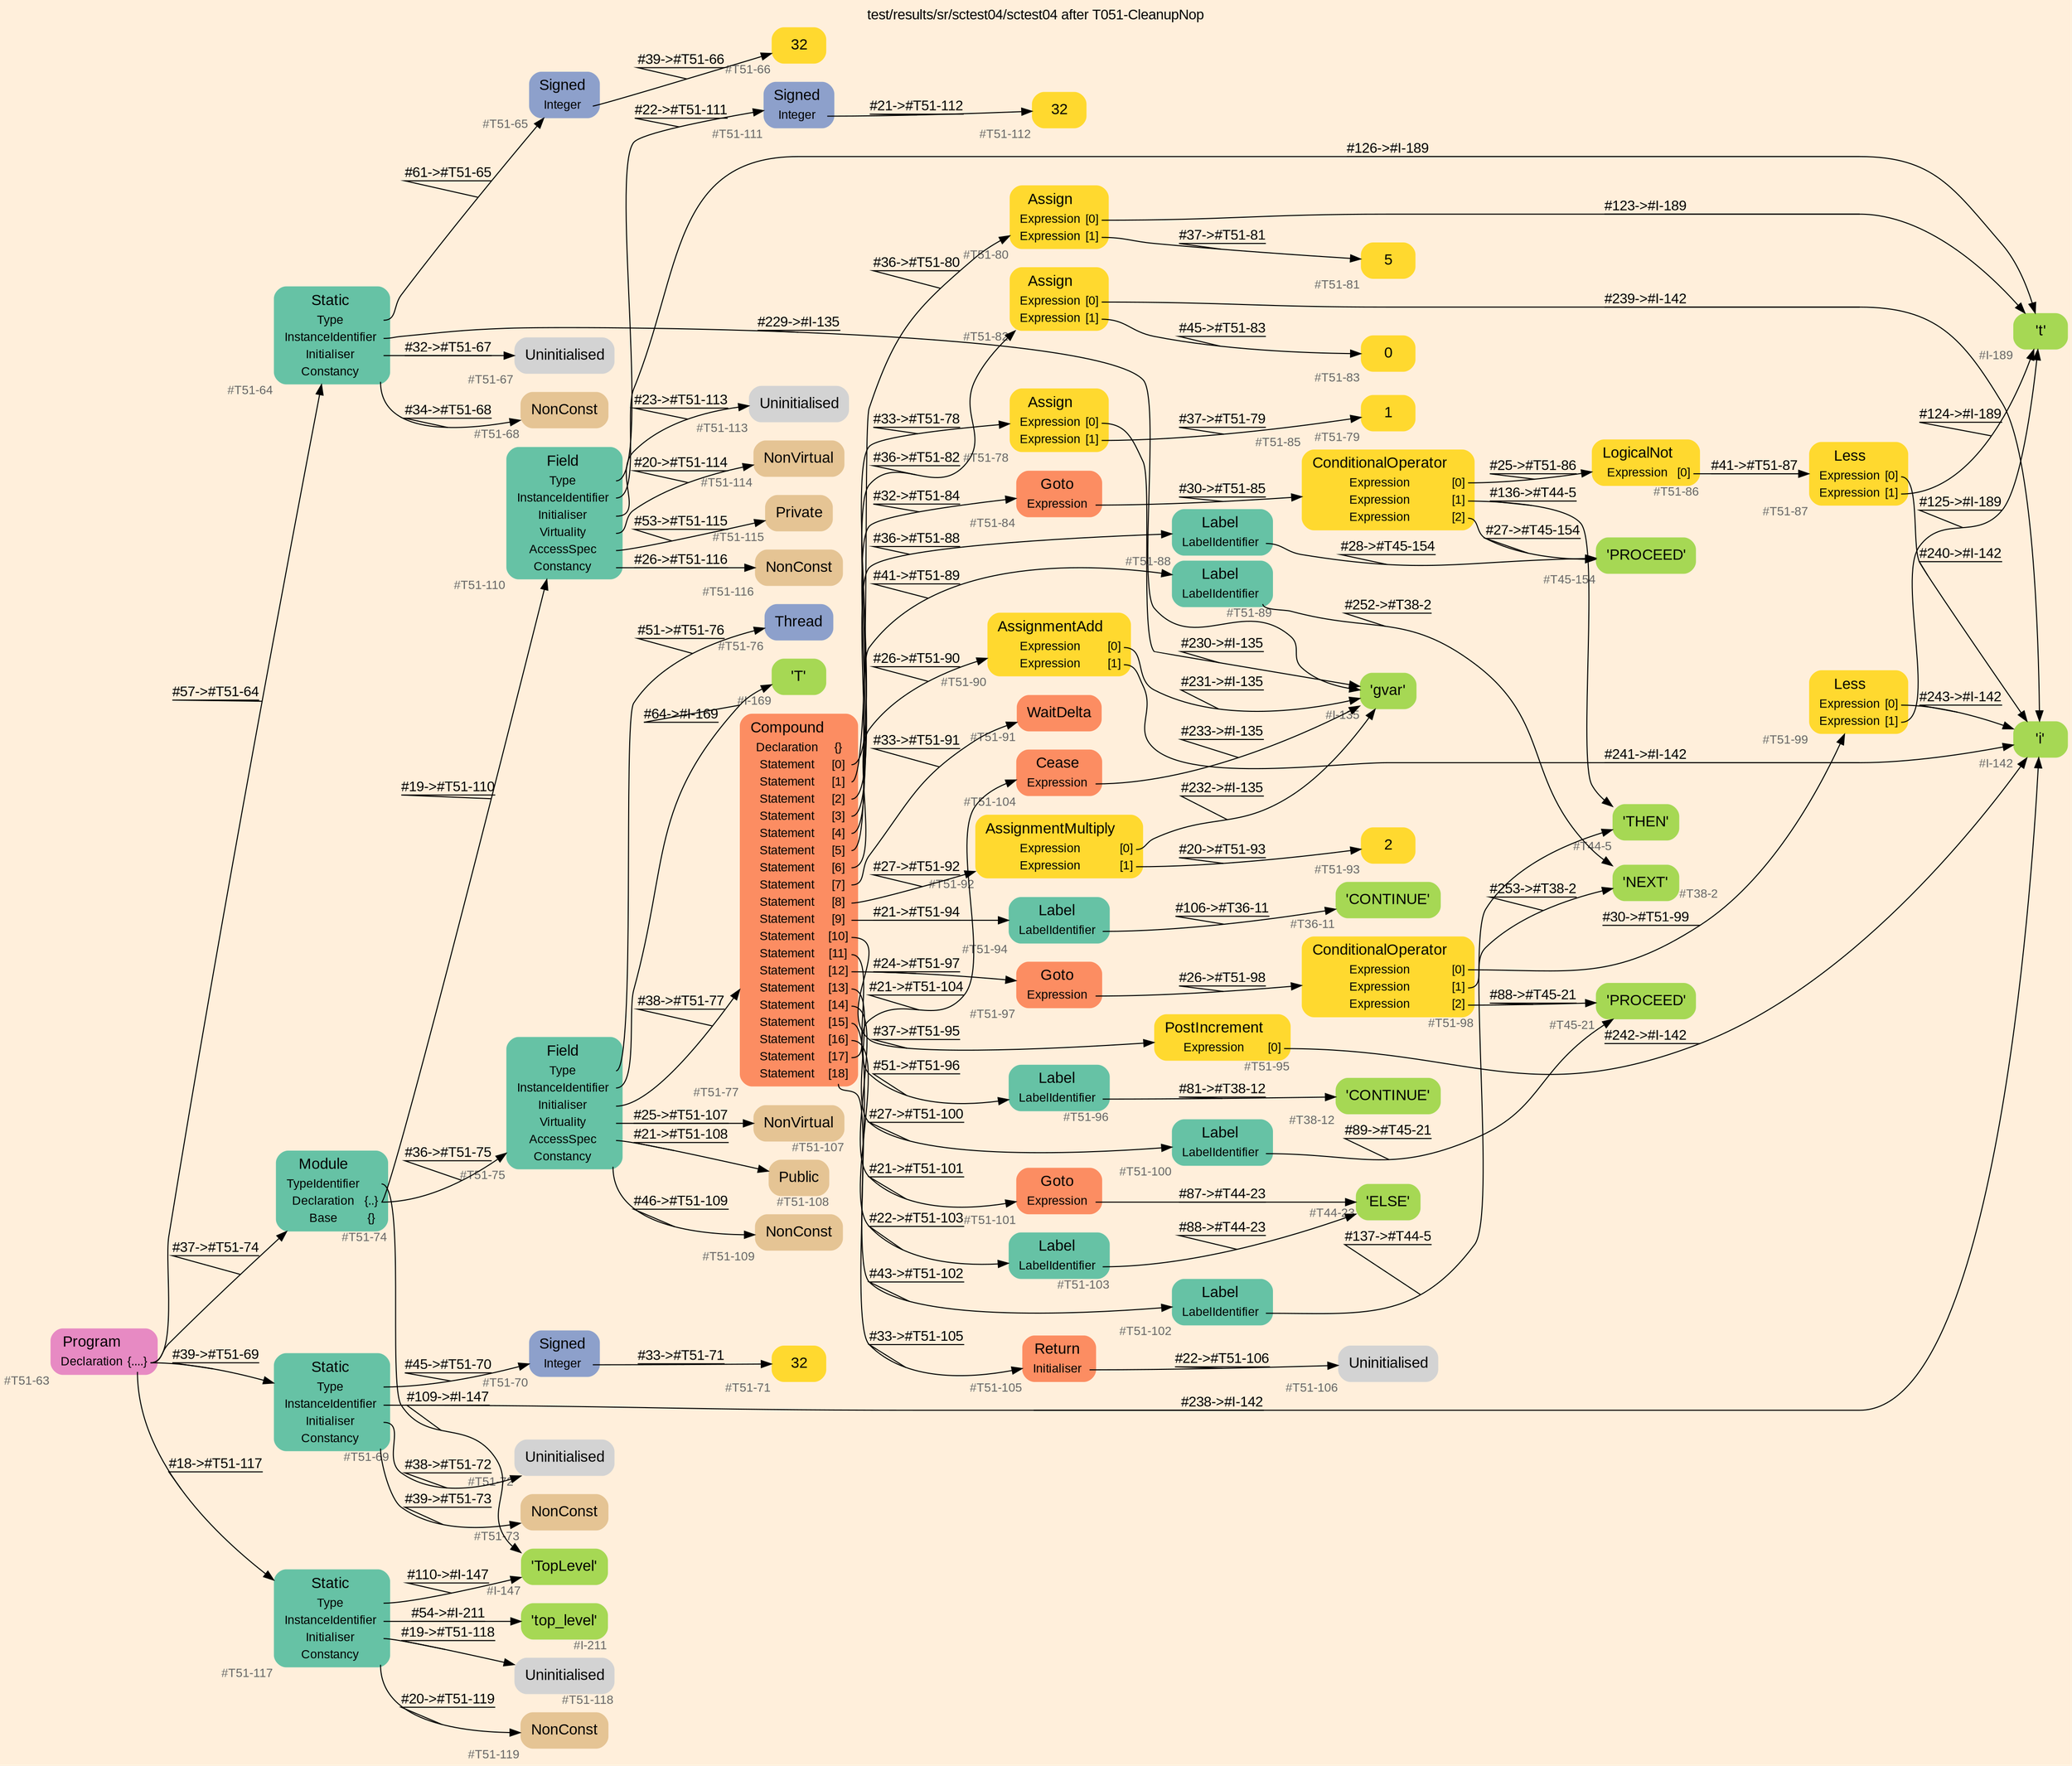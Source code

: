 digraph "test/results/sr/sctest04/sctest04 after T051-CleanupNop" {
label = "test/results/sr/sctest04/sctest04 after T051-CleanupNop"
labelloc = t
graph [
    rankdir = "LR"
    ranksep = 0.3
    bgcolor = antiquewhite1
    color = black
    fontcolor = black
    fontname = "Arial"
];
node [
    fontname = "Arial"
];
edge [
    fontname = "Arial"
];

// -------------------- node figure --------------------
// -------- block #T51-63 ----------
"#T51-63" [
    fillcolor = "/set28/4"
    xlabel = "#T51-63"
    fontsize = "12"
    fontcolor = grey40
    shape = "plaintext"
    label = <<TABLE BORDER="0" CELLBORDER="0" CELLSPACING="0">
     <TR><TD><FONT COLOR="black" POINT-SIZE="15">Program</FONT></TD></TR>
     <TR><TD><FONT COLOR="black" POINT-SIZE="12">Declaration</FONT></TD><TD PORT="port0"><FONT COLOR="black" POINT-SIZE="12">{....}</FONT></TD></TR>
    </TABLE>>
    style = "rounded,filled"
];

// -------- block #T51-64 ----------
"#T51-64" [
    fillcolor = "/set28/1"
    xlabel = "#T51-64"
    fontsize = "12"
    fontcolor = grey40
    shape = "plaintext"
    label = <<TABLE BORDER="0" CELLBORDER="0" CELLSPACING="0">
     <TR><TD><FONT COLOR="black" POINT-SIZE="15">Static</FONT></TD></TR>
     <TR><TD><FONT COLOR="black" POINT-SIZE="12">Type</FONT></TD><TD PORT="port0"></TD></TR>
     <TR><TD><FONT COLOR="black" POINT-SIZE="12">InstanceIdentifier</FONT></TD><TD PORT="port1"></TD></TR>
     <TR><TD><FONT COLOR="black" POINT-SIZE="12">Initialiser</FONT></TD><TD PORT="port2"></TD></TR>
     <TR><TD><FONT COLOR="black" POINT-SIZE="12">Constancy</FONT></TD><TD PORT="port3"></TD></TR>
    </TABLE>>
    style = "rounded,filled"
];

// -------- block #T51-65 ----------
"#T51-65" [
    fillcolor = "/set28/3"
    xlabel = "#T51-65"
    fontsize = "12"
    fontcolor = grey40
    shape = "plaintext"
    label = <<TABLE BORDER="0" CELLBORDER="0" CELLSPACING="0">
     <TR><TD><FONT COLOR="black" POINT-SIZE="15">Signed</FONT></TD></TR>
     <TR><TD><FONT COLOR="black" POINT-SIZE="12">Integer</FONT></TD><TD PORT="port0"></TD></TR>
    </TABLE>>
    style = "rounded,filled"
];

// -------- block #T51-66 ----------
"#T51-66" [
    fillcolor = "/set28/6"
    xlabel = "#T51-66"
    fontsize = "12"
    fontcolor = grey40
    shape = "plaintext"
    label = <<TABLE BORDER="0" CELLBORDER="0" CELLSPACING="0">
     <TR><TD><FONT COLOR="black" POINT-SIZE="15">32</FONT></TD></TR>
    </TABLE>>
    style = "rounded,filled"
];

// -------- block #I-135 ----------
"#I-135" [
    fillcolor = "/set28/5"
    xlabel = "#I-135"
    fontsize = "12"
    fontcolor = grey40
    shape = "plaintext"
    label = <<TABLE BORDER="0" CELLBORDER="0" CELLSPACING="0">
     <TR><TD><FONT COLOR="black" POINT-SIZE="15">'gvar'</FONT></TD></TR>
    </TABLE>>
    style = "rounded,filled"
];

// -------- block #T51-67 ----------
"#T51-67" [
    xlabel = "#T51-67"
    fontsize = "12"
    fontcolor = grey40
    shape = "plaintext"
    label = <<TABLE BORDER="0" CELLBORDER="0" CELLSPACING="0">
     <TR><TD><FONT COLOR="black" POINT-SIZE="15">Uninitialised</FONT></TD></TR>
    </TABLE>>
    style = "rounded,filled"
];

// -------- block #T51-68 ----------
"#T51-68" [
    fillcolor = "/set28/7"
    xlabel = "#T51-68"
    fontsize = "12"
    fontcolor = grey40
    shape = "plaintext"
    label = <<TABLE BORDER="0" CELLBORDER="0" CELLSPACING="0">
     <TR><TD><FONT COLOR="black" POINT-SIZE="15">NonConst</FONT></TD></TR>
    </TABLE>>
    style = "rounded,filled"
];

// -------- block #T51-69 ----------
"#T51-69" [
    fillcolor = "/set28/1"
    xlabel = "#T51-69"
    fontsize = "12"
    fontcolor = grey40
    shape = "plaintext"
    label = <<TABLE BORDER="0" CELLBORDER="0" CELLSPACING="0">
     <TR><TD><FONT COLOR="black" POINT-SIZE="15">Static</FONT></TD></TR>
     <TR><TD><FONT COLOR="black" POINT-SIZE="12">Type</FONT></TD><TD PORT="port0"></TD></TR>
     <TR><TD><FONT COLOR="black" POINT-SIZE="12">InstanceIdentifier</FONT></TD><TD PORT="port1"></TD></TR>
     <TR><TD><FONT COLOR="black" POINT-SIZE="12">Initialiser</FONT></TD><TD PORT="port2"></TD></TR>
     <TR><TD><FONT COLOR="black" POINT-SIZE="12">Constancy</FONT></TD><TD PORT="port3"></TD></TR>
    </TABLE>>
    style = "rounded,filled"
];

// -------- block #T51-70 ----------
"#T51-70" [
    fillcolor = "/set28/3"
    xlabel = "#T51-70"
    fontsize = "12"
    fontcolor = grey40
    shape = "plaintext"
    label = <<TABLE BORDER="0" CELLBORDER="0" CELLSPACING="0">
     <TR><TD><FONT COLOR="black" POINT-SIZE="15">Signed</FONT></TD></TR>
     <TR><TD><FONT COLOR="black" POINT-SIZE="12">Integer</FONT></TD><TD PORT="port0"></TD></TR>
    </TABLE>>
    style = "rounded,filled"
];

// -------- block #T51-71 ----------
"#T51-71" [
    fillcolor = "/set28/6"
    xlabel = "#T51-71"
    fontsize = "12"
    fontcolor = grey40
    shape = "plaintext"
    label = <<TABLE BORDER="0" CELLBORDER="0" CELLSPACING="0">
     <TR><TD><FONT COLOR="black" POINT-SIZE="15">32</FONT></TD></TR>
    </TABLE>>
    style = "rounded,filled"
];

// -------- block #I-142 ----------
"#I-142" [
    fillcolor = "/set28/5"
    xlabel = "#I-142"
    fontsize = "12"
    fontcolor = grey40
    shape = "plaintext"
    label = <<TABLE BORDER="0" CELLBORDER="0" CELLSPACING="0">
     <TR><TD><FONT COLOR="black" POINT-SIZE="15">'i'</FONT></TD></TR>
    </TABLE>>
    style = "rounded,filled"
];

// -------- block #T51-72 ----------
"#T51-72" [
    xlabel = "#T51-72"
    fontsize = "12"
    fontcolor = grey40
    shape = "plaintext"
    label = <<TABLE BORDER="0" CELLBORDER="0" CELLSPACING="0">
     <TR><TD><FONT COLOR="black" POINT-SIZE="15">Uninitialised</FONT></TD></TR>
    </TABLE>>
    style = "rounded,filled"
];

// -------- block #T51-73 ----------
"#T51-73" [
    fillcolor = "/set28/7"
    xlabel = "#T51-73"
    fontsize = "12"
    fontcolor = grey40
    shape = "plaintext"
    label = <<TABLE BORDER="0" CELLBORDER="0" CELLSPACING="0">
     <TR><TD><FONT COLOR="black" POINT-SIZE="15">NonConst</FONT></TD></TR>
    </TABLE>>
    style = "rounded,filled"
];

// -------- block #T51-74 ----------
"#T51-74" [
    fillcolor = "/set28/1"
    xlabel = "#T51-74"
    fontsize = "12"
    fontcolor = grey40
    shape = "plaintext"
    label = <<TABLE BORDER="0" CELLBORDER="0" CELLSPACING="0">
     <TR><TD><FONT COLOR="black" POINT-SIZE="15">Module</FONT></TD></TR>
     <TR><TD><FONT COLOR="black" POINT-SIZE="12">TypeIdentifier</FONT></TD><TD PORT="port0"></TD></TR>
     <TR><TD><FONT COLOR="black" POINT-SIZE="12">Declaration</FONT></TD><TD PORT="port1"><FONT COLOR="black" POINT-SIZE="12">{..}</FONT></TD></TR>
     <TR><TD><FONT COLOR="black" POINT-SIZE="12">Base</FONT></TD><TD PORT="port2"><FONT COLOR="black" POINT-SIZE="12">{}</FONT></TD></TR>
    </TABLE>>
    style = "rounded,filled"
];

// -------- block #I-147 ----------
"#I-147" [
    fillcolor = "/set28/5"
    xlabel = "#I-147"
    fontsize = "12"
    fontcolor = grey40
    shape = "plaintext"
    label = <<TABLE BORDER="0" CELLBORDER="0" CELLSPACING="0">
     <TR><TD><FONT COLOR="black" POINT-SIZE="15">'TopLevel'</FONT></TD></TR>
    </TABLE>>
    style = "rounded,filled"
];

// -------- block #T51-75 ----------
"#T51-75" [
    fillcolor = "/set28/1"
    xlabel = "#T51-75"
    fontsize = "12"
    fontcolor = grey40
    shape = "plaintext"
    label = <<TABLE BORDER="0" CELLBORDER="0" CELLSPACING="0">
     <TR><TD><FONT COLOR="black" POINT-SIZE="15">Field</FONT></TD></TR>
     <TR><TD><FONT COLOR="black" POINT-SIZE="12">Type</FONT></TD><TD PORT="port0"></TD></TR>
     <TR><TD><FONT COLOR="black" POINT-SIZE="12">InstanceIdentifier</FONT></TD><TD PORT="port1"></TD></TR>
     <TR><TD><FONT COLOR="black" POINT-SIZE="12">Initialiser</FONT></TD><TD PORT="port2"></TD></TR>
     <TR><TD><FONT COLOR="black" POINT-SIZE="12">Virtuality</FONT></TD><TD PORT="port3"></TD></TR>
     <TR><TD><FONT COLOR="black" POINT-SIZE="12">AccessSpec</FONT></TD><TD PORT="port4"></TD></TR>
     <TR><TD><FONT COLOR="black" POINT-SIZE="12">Constancy</FONT></TD><TD PORT="port5"></TD></TR>
    </TABLE>>
    style = "rounded,filled"
];

// -------- block #T51-76 ----------
"#T51-76" [
    fillcolor = "/set28/3"
    xlabel = "#T51-76"
    fontsize = "12"
    fontcolor = grey40
    shape = "plaintext"
    label = <<TABLE BORDER="0" CELLBORDER="0" CELLSPACING="0">
     <TR><TD><FONT COLOR="black" POINT-SIZE="15">Thread</FONT></TD></TR>
    </TABLE>>
    style = "rounded,filled"
];

// -------- block #I-169 ----------
"#I-169" [
    fillcolor = "/set28/5"
    xlabel = "#I-169"
    fontsize = "12"
    fontcolor = grey40
    shape = "plaintext"
    label = <<TABLE BORDER="0" CELLBORDER="0" CELLSPACING="0">
     <TR><TD><FONT COLOR="black" POINT-SIZE="15">'T'</FONT></TD></TR>
    </TABLE>>
    style = "rounded,filled"
];

// -------- block #T51-77 ----------
"#T51-77" [
    fillcolor = "/set28/2"
    xlabel = "#T51-77"
    fontsize = "12"
    fontcolor = grey40
    shape = "plaintext"
    label = <<TABLE BORDER="0" CELLBORDER="0" CELLSPACING="0">
     <TR><TD><FONT COLOR="black" POINT-SIZE="15">Compound</FONT></TD></TR>
     <TR><TD><FONT COLOR="black" POINT-SIZE="12">Declaration</FONT></TD><TD PORT="port0"><FONT COLOR="black" POINT-SIZE="12">{}</FONT></TD></TR>
     <TR><TD><FONT COLOR="black" POINT-SIZE="12">Statement</FONT></TD><TD PORT="port1"><FONT COLOR="black" POINT-SIZE="12">[0]</FONT></TD></TR>
     <TR><TD><FONT COLOR="black" POINT-SIZE="12">Statement</FONT></TD><TD PORT="port2"><FONT COLOR="black" POINT-SIZE="12">[1]</FONT></TD></TR>
     <TR><TD><FONT COLOR="black" POINT-SIZE="12">Statement</FONT></TD><TD PORT="port3"><FONT COLOR="black" POINT-SIZE="12">[2]</FONT></TD></TR>
     <TR><TD><FONT COLOR="black" POINT-SIZE="12">Statement</FONT></TD><TD PORT="port4"><FONT COLOR="black" POINT-SIZE="12">[3]</FONT></TD></TR>
     <TR><TD><FONT COLOR="black" POINT-SIZE="12">Statement</FONT></TD><TD PORT="port5"><FONT COLOR="black" POINT-SIZE="12">[4]</FONT></TD></TR>
     <TR><TD><FONT COLOR="black" POINT-SIZE="12">Statement</FONT></TD><TD PORT="port6"><FONT COLOR="black" POINT-SIZE="12">[5]</FONT></TD></TR>
     <TR><TD><FONT COLOR="black" POINT-SIZE="12">Statement</FONT></TD><TD PORT="port7"><FONT COLOR="black" POINT-SIZE="12">[6]</FONT></TD></TR>
     <TR><TD><FONT COLOR="black" POINT-SIZE="12">Statement</FONT></TD><TD PORT="port8"><FONT COLOR="black" POINT-SIZE="12">[7]</FONT></TD></TR>
     <TR><TD><FONT COLOR="black" POINT-SIZE="12">Statement</FONT></TD><TD PORT="port9"><FONT COLOR="black" POINT-SIZE="12">[8]</FONT></TD></TR>
     <TR><TD><FONT COLOR="black" POINT-SIZE="12">Statement</FONT></TD><TD PORT="port10"><FONT COLOR="black" POINT-SIZE="12">[9]</FONT></TD></TR>
     <TR><TD><FONT COLOR="black" POINT-SIZE="12">Statement</FONT></TD><TD PORT="port11"><FONT COLOR="black" POINT-SIZE="12">[10]</FONT></TD></TR>
     <TR><TD><FONT COLOR="black" POINT-SIZE="12">Statement</FONT></TD><TD PORT="port12"><FONT COLOR="black" POINT-SIZE="12">[11]</FONT></TD></TR>
     <TR><TD><FONT COLOR="black" POINT-SIZE="12">Statement</FONT></TD><TD PORT="port13"><FONT COLOR="black" POINT-SIZE="12">[12]</FONT></TD></TR>
     <TR><TD><FONT COLOR="black" POINT-SIZE="12">Statement</FONT></TD><TD PORT="port14"><FONT COLOR="black" POINT-SIZE="12">[13]</FONT></TD></TR>
     <TR><TD><FONT COLOR="black" POINT-SIZE="12">Statement</FONT></TD><TD PORT="port15"><FONT COLOR="black" POINT-SIZE="12">[14]</FONT></TD></TR>
     <TR><TD><FONT COLOR="black" POINT-SIZE="12">Statement</FONT></TD><TD PORT="port16"><FONT COLOR="black" POINT-SIZE="12">[15]</FONT></TD></TR>
     <TR><TD><FONT COLOR="black" POINT-SIZE="12">Statement</FONT></TD><TD PORT="port17"><FONT COLOR="black" POINT-SIZE="12">[16]</FONT></TD></TR>
     <TR><TD><FONT COLOR="black" POINT-SIZE="12">Statement</FONT></TD><TD PORT="port18"><FONT COLOR="black" POINT-SIZE="12">[17]</FONT></TD></TR>
     <TR><TD><FONT COLOR="black" POINT-SIZE="12">Statement</FONT></TD><TD PORT="port19"><FONT COLOR="black" POINT-SIZE="12">[18]</FONT></TD></TR>
    </TABLE>>
    style = "rounded,filled"
];

// -------- block #T51-78 ----------
"#T51-78" [
    fillcolor = "/set28/6"
    xlabel = "#T51-78"
    fontsize = "12"
    fontcolor = grey40
    shape = "plaintext"
    label = <<TABLE BORDER="0" CELLBORDER="0" CELLSPACING="0">
     <TR><TD><FONT COLOR="black" POINT-SIZE="15">Assign</FONT></TD></TR>
     <TR><TD><FONT COLOR="black" POINT-SIZE="12">Expression</FONT></TD><TD PORT="port0"><FONT COLOR="black" POINT-SIZE="12">[0]</FONT></TD></TR>
     <TR><TD><FONT COLOR="black" POINT-SIZE="12">Expression</FONT></TD><TD PORT="port1"><FONT COLOR="black" POINT-SIZE="12">[1]</FONT></TD></TR>
    </TABLE>>
    style = "rounded,filled"
];

// -------- block #T51-79 ----------
"#T51-79" [
    fillcolor = "/set28/6"
    xlabel = "#T51-79"
    fontsize = "12"
    fontcolor = grey40
    shape = "plaintext"
    label = <<TABLE BORDER="0" CELLBORDER="0" CELLSPACING="0">
     <TR><TD><FONT COLOR="black" POINT-SIZE="15">1</FONT></TD></TR>
    </TABLE>>
    style = "rounded,filled"
];

// -------- block #T51-80 ----------
"#T51-80" [
    fillcolor = "/set28/6"
    xlabel = "#T51-80"
    fontsize = "12"
    fontcolor = grey40
    shape = "plaintext"
    label = <<TABLE BORDER="0" CELLBORDER="0" CELLSPACING="0">
     <TR><TD><FONT COLOR="black" POINT-SIZE="15">Assign</FONT></TD></TR>
     <TR><TD><FONT COLOR="black" POINT-SIZE="12">Expression</FONT></TD><TD PORT="port0"><FONT COLOR="black" POINT-SIZE="12">[0]</FONT></TD></TR>
     <TR><TD><FONT COLOR="black" POINT-SIZE="12">Expression</FONT></TD><TD PORT="port1"><FONT COLOR="black" POINT-SIZE="12">[1]</FONT></TD></TR>
    </TABLE>>
    style = "rounded,filled"
];

// -------- block #I-189 ----------
"#I-189" [
    fillcolor = "/set28/5"
    xlabel = "#I-189"
    fontsize = "12"
    fontcolor = grey40
    shape = "plaintext"
    label = <<TABLE BORDER="0" CELLBORDER="0" CELLSPACING="0">
     <TR><TD><FONT COLOR="black" POINT-SIZE="15">'t'</FONT></TD></TR>
    </TABLE>>
    style = "rounded,filled"
];

// -------- block #T51-81 ----------
"#T51-81" [
    fillcolor = "/set28/6"
    xlabel = "#T51-81"
    fontsize = "12"
    fontcolor = grey40
    shape = "plaintext"
    label = <<TABLE BORDER="0" CELLBORDER="0" CELLSPACING="0">
     <TR><TD><FONT COLOR="black" POINT-SIZE="15">5</FONT></TD></TR>
    </TABLE>>
    style = "rounded,filled"
];

// -------- block #T51-82 ----------
"#T51-82" [
    fillcolor = "/set28/6"
    xlabel = "#T51-82"
    fontsize = "12"
    fontcolor = grey40
    shape = "plaintext"
    label = <<TABLE BORDER="0" CELLBORDER="0" CELLSPACING="0">
     <TR><TD><FONT COLOR="black" POINT-SIZE="15">Assign</FONT></TD></TR>
     <TR><TD><FONT COLOR="black" POINT-SIZE="12">Expression</FONT></TD><TD PORT="port0"><FONT COLOR="black" POINT-SIZE="12">[0]</FONT></TD></TR>
     <TR><TD><FONT COLOR="black" POINT-SIZE="12">Expression</FONT></TD><TD PORT="port1"><FONT COLOR="black" POINT-SIZE="12">[1]</FONT></TD></TR>
    </TABLE>>
    style = "rounded,filled"
];

// -------- block #T51-83 ----------
"#T51-83" [
    fillcolor = "/set28/6"
    xlabel = "#T51-83"
    fontsize = "12"
    fontcolor = grey40
    shape = "plaintext"
    label = <<TABLE BORDER="0" CELLBORDER="0" CELLSPACING="0">
     <TR><TD><FONT COLOR="black" POINT-SIZE="15">0</FONT></TD></TR>
    </TABLE>>
    style = "rounded,filled"
];

// -------- block #T51-84 ----------
"#T51-84" [
    fillcolor = "/set28/2"
    xlabel = "#T51-84"
    fontsize = "12"
    fontcolor = grey40
    shape = "plaintext"
    label = <<TABLE BORDER="0" CELLBORDER="0" CELLSPACING="0">
     <TR><TD><FONT COLOR="black" POINT-SIZE="15">Goto</FONT></TD></TR>
     <TR><TD><FONT COLOR="black" POINT-SIZE="12">Expression</FONT></TD><TD PORT="port0"></TD></TR>
    </TABLE>>
    style = "rounded,filled"
];

// -------- block #T51-85 ----------
"#T51-85" [
    fillcolor = "/set28/6"
    xlabel = "#T51-85"
    fontsize = "12"
    fontcolor = grey40
    shape = "plaintext"
    label = <<TABLE BORDER="0" CELLBORDER="0" CELLSPACING="0">
     <TR><TD><FONT COLOR="black" POINT-SIZE="15">ConditionalOperator</FONT></TD></TR>
     <TR><TD><FONT COLOR="black" POINT-SIZE="12">Expression</FONT></TD><TD PORT="port0"><FONT COLOR="black" POINT-SIZE="12">[0]</FONT></TD></TR>
     <TR><TD><FONT COLOR="black" POINT-SIZE="12">Expression</FONT></TD><TD PORT="port1"><FONT COLOR="black" POINT-SIZE="12">[1]</FONT></TD></TR>
     <TR><TD><FONT COLOR="black" POINT-SIZE="12">Expression</FONT></TD><TD PORT="port2"><FONT COLOR="black" POINT-SIZE="12">[2]</FONT></TD></TR>
    </TABLE>>
    style = "rounded,filled"
];

// -------- block #T51-86 ----------
"#T51-86" [
    fillcolor = "/set28/6"
    xlabel = "#T51-86"
    fontsize = "12"
    fontcolor = grey40
    shape = "plaintext"
    label = <<TABLE BORDER="0" CELLBORDER="0" CELLSPACING="0">
     <TR><TD><FONT COLOR="black" POINT-SIZE="15">LogicalNot</FONT></TD></TR>
     <TR><TD><FONT COLOR="black" POINT-SIZE="12">Expression</FONT></TD><TD PORT="port0"><FONT COLOR="black" POINT-SIZE="12">[0]</FONT></TD></TR>
    </TABLE>>
    style = "rounded,filled"
];

// -------- block #T51-87 ----------
"#T51-87" [
    fillcolor = "/set28/6"
    xlabel = "#T51-87"
    fontsize = "12"
    fontcolor = grey40
    shape = "plaintext"
    label = <<TABLE BORDER="0" CELLBORDER="0" CELLSPACING="0">
     <TR><TD><FONT COLOR="black" POINT-SIZE="15">Less</FONT></TD></TR>
     <TR><TD><FONT COLOR="black" POINT-SIZE="12">Expression</FONT></TD><TD PORT="port0"><FONT COLOR="black" POINT-SIZE="12">[0]</FONT></TD></TR>
     <TR><TD><FONT COLOR="black" POINT-SIZE="12">Expression</FONT></TD><TD PORT="port1"><FONT COLOR="black" POINT-SIZE="12">[1]</FONT></TD></TR>
    </TABLE>>
    style = "rounded,filled"
];

// -------- block #T44-5 ----------
"#T44-5" [
    fillcolor = "/set28/5"
    xlabel = "#T44-5"
    fontsize = "12"
    fontcolor = grey40
    shape = "plaintext"
    label = <<TABLE BORDER="0" CELLBORDER="0" CELLSPACING="0">
     <TR><TD><FONT COLOR="black" POINT-SIZE="15">'THEN'</FONT></TD></TR>
    </TABLE>>
    style = "rounded,filled"
];

// -------- block #T45-154 ----------
"#T45-154" [
    fillcolor = "/set28/5"
    xlabel = "#T45-154"
    fontsize = "12"
    fontcolor = grey40
    shape = "plaintext"
    label = <<TABLE BORDER="0" CELLBORDER="0" CELLSPACING="0">
     <TR><TD><FONT COLOR="black" POINT-SIZE="15">'PROCEED'</FONT></TD></TR>
    </TABLE>>
    style = "rounded,filled"
];

// -------- block #T51-88 ----------
"#T51-88" [
    fillcolor = "/set28/1"
    xlabel = "#T51-88"
    fontsize = "12"
    fontcolor = grey40
    shape = "plaintext"
    label = <<TABLE BORDER="0" CELLBORDER="0" CELLSPACING="0">
     <TR><TD><FONT COLOR="black" POINT-SIZE="15">Label</FONT></TD></TR>
     <TR><TD><FONT COLOR="black" POINT-SIZE="12">LabelIdentifier</FONT></TD><TD PORT="port0"></TD></TR>
    </TABLE>>
    style = "rounded,filled"
];

// -------- block #T51-89 ----------
"#T51-89" [
    fillcolor = "/set28/1"
    xlabel = "#T51-89"
    fontsize = "12"
    fontcolor = grey40
    shape = "plaintext"
    label = <<TABLE BORDER="0" CELLBORDER="0" CELLSPACING="0">
     <TR><TD><FONT COLOR="black" POINT-SIZE="15">Label</FONT></TD></TR>
     <TR><TD><FONT COLOR="black" POINT-SIZE="12">LabelIdentifier</FONT></TD><TD PORT="port0"></TD></TR>
    </TABLE>>
    style = "rounded,filled"
];

// -------- block #T38-2 ----------
"#T38-2" [
    fillcolor = "/set28/5"
    xlabel = "#T38-2"
    fontsize = "12"
    fontcolor = grey40
    shape = "plaintext"
    label = <<TABLE BORDER="0" CELLBORDER="0" CELLSPACING="0">
     <TR><TD><FONT COLOR="black" POINT-SIZE="15">'NEXT'</FONT></TD></TR>
    </TABLE>>
    style = "rounded,filled"
];

// -------- block #T51-90 ----------
"#T51-90" [
    fillcolor = "/set28/6"
    xlabel = "#T51-90"
    fontsize = "12"
    fontcolor = grey40
    shape = "plaintext"
    label = <<TABLE BORDER="0" CELLBORDER="0" CELLSPACING="0">
     <TR><TD><FONT COLOR="black" POINT-SIZE="15">AssignmentAdd</FONT></TD></TR>
     <TR><TD><FONT COLOR="black" POINT-SIZE="12">Expression</FONT></TD><TD PORT="port0"><FONT COLOR="black" POINT-SIZE="12">[0]</FONT></TD></TR>
     <TR><TD><FONT COLOR="black" POINT-SIZE="12">Expression</FONT></TD><TD PORT="port1"><FONT COLOR="black" POINT-SIZE="12">[1]</FONT></TD></TR>
    </TABLE>>
    style = "rounded,filled"
];

// -------- block #T51-91 ----------
"#T51-91" [
    fillcolor = "/set28/2"
    xlabel = "#T51-91"
    fontsize = "12"
    fontcolor = grey40
    shape = "plaintext"
    label = <<TABLE BORDER="0" CELLBORDER="0" CELLSPACING="0">
     <TR><TD><FONT COLOR="black" POINT-SIZE="15">WaitDelta</FONT></TD></TR>
    </TABLE>>
    style = "rounded,filled"
];

// -------- block #T51-92 ----------
"#T51-92" [
    fillcolor = "/set28/6"
    xlabel = "#T51-92"
    fontsize = "12"
    fontcolor = grey40
    shape = "plaintext"
    label = <<TABLE BORDER="0" CELLBORDER="0" CELLSPACING="0">
     <TR><TD><FONT COLOR="black" POINT-SIZE="15">AssignmentMultiply</FONT></TD></TR>
     <TR><TD><FONT COLOR="black" POINT-SIZE="12">Expression</FONT></TD><TD PORT="port0"><FONT COLOR="black" POINT-SIZE="12">[0]</FONT></TD></TR>
     <TR><TD><FONT COLOR="black" POINT-SIZE="12">Expression</FONT></TD><TD PORT="port1"><FONT COLOR="black" POINT-SIZE="12">[1]</FONT></TD></TR>
    </TABLE>>
    style = "rounded,filled"
];

// -------- block #T51-93 ----------
"#T51-93" [
    fillcolor = "/set28/6"
    xlabel = "#T51-93"
    fontsize = "12"
    fontcolor = grey40
    shape = "plaintext"
    label = <<TABLE BORDER="0" CELLBORDER="0" CELLSPACING="0">
     <TR><TD><FONT COLOR="black" POINT-SIZE="15">2</FONT></TD></TR>
    </TABLE>>
    style = "rounded,filled"
];

// -------- block #T51-94 ----------
"#T51-94" [
    fillcolor = "/set28/1"
    xlabel = "#T51-94"
    fontsize = "12"
    fontcolor = grey40
    shape = "plaintext"
    label = <<TABLE BORDER="0" CELLBORDER="0" CELLSPACING="0">
     <TR><TD><FONT COLOR="black" POINT-SIZE="15">Label</FONT></TD></TR>
     <TR><TD><FONT COLOR="black" POINT-SIZE="12">LabelIdentifier</FONT></TD><TD PORT="port0"></TD></TR>
    </TABLE>>
    style = "rounded,filled"
];

// -------- block #T36-11 ----------
"#T36-11" [
    fillcolor = "/set28/5"
    xlabel = "#T36-11"
    fontsize = "12"
    fontcolor = grey40
    shape = "plaintext"
    label = <<TABLE BORDER="0" CELLBORDER="0" CELLSPACING="0">
     <TR><TD><FONT COLOR="black" POINT-SIZE="15">'CONTINUE'</FONT></TD></TR>
    </TABLE>>
    style = "rounded,filled"
];

// -------- block #T51-95 ----------
"#T51-95" [
    fillcolor = "/set28/6"
    xlabel = "#T51-95"
    fontsize = "12"
    fontcolor = grey40
    shape = "plaintext"
    label = <<TABLE BORDER="0" CELLBORDER="0" CELLSPACING="0">
     <TR><TD><FONT COLOR="black" POINT-SIZE="15">PostIncrement</FONT></TD></TR>
     <TR><TD><FONT COLOR="black" POINT-SIZE="12">Expression</FONT></TD><TD PORT="port0"><FONT COLOR="black" POINT-SIZE="12">[0]</FONT></TD></TR>
    </TABLE>>
    style = "rounded,filled"
];

// -------- block #T51-96 ----------
"#T51-96" [
    fillcolor = "/set28/1"
    xlabel = "#T51-96"
    fontsize = "12"
    fontcolor = grey40
    shape = "plaintext"
    label = <<TABLE BORDER="0" CELLBORDER="0" CELLSPACING="0">
     <TR><TD><FONT COLOR="black" POINT-SIZE="15">Label</FONT></TD></TR>
     <TR><TD><FONT COLOR="black" POINT-SIZE="12">LabelIdentifier</FONT></TD><TD PORT="port0"></TD></TR>
    </TABLE>>
    style = "rounded,filled"
];

// -------- block #T38-12 ----------
"#T38-12" [
    fillcolor = "/set28/5"
    xlabel = "#T38-12"
    fontsize = "12"
    fontcolor = grey40
    shape = "plaintext"
    label = <<TABLE BORDER="0" CELLBORDER="0" CELLSPACING="0">
     <TR><TD><FONT COLOR="black" POINT-SIZE="15">'CONTINUE'</FONT></TD></TR>
    </TABLE>>
    style = "rounded,filled"
];

// -------- block #T51-97 ----------
"#T51-97" [
    fillcolor = "/set28/2"
    xlabel = "#T51-97"
    fontsize = "12"
    fontcolor = grey40
    shape = "plaintext"
    label = <<TABLE BORDER="0" CELLBORDER="0" CELLSPACING="0">
     <TR><TD><FONT COLOR="black" POINT-SIZE="15">Goto</FONT></TD></TR>
     <TR><TD><FONT COLOR="black" POINT-SIZE="12">Expression</FONT></TD><TD PORT="port0"></TD></TR>
    </TABLE>>
    style = "rounded,filled"
];

// -------- block #T51-98 ----------
"#T51-98" [
    fillcolor = "/set28/6"
    xlabel = "#T51-98"
    fontsize = "12"
    fontcolor = grey40
    shape = "plaintext"
    label = <<TABLE BORDER="0" CELLBORDER="0" CELLSPACING="0">
     <TR><TD><FONT COLOR="black" POINT-SIZE="15">ConditionalOperator</FONT></TD></TR>
     <TR><TD><FONT COLOR="black" POINT-SIZE="12">Expression</FONT></TD><TD PORT="port0"><FONT COLOR="black" POINT-SIZE="12">[0]</FONT></TD></TR>
     <TR><TD><FONT COLOR="black" POINT-SIZE="12">Expression</FONT></TD><TD PORT="port1"><FONT COLOR="black" POINT-SIZE="12">[1]</FONT></TD></TR>
     <TR><TD><FONT COLOR="black" POINT-SIZE="12">Expression</FONT></TD><TD PORT="port2"><FONT COLOR="black" POINT-SIZE="12">[2]</FONT></TD></TR>
    </TABLE>>
    style = "rounded,filled"
];

// -------- block #T51-99 ----------
"#T51-99" [
    fillcolor = "/set28/6"
    xlabel = "#T51-99"
    fontsize = "12"
    fontcolor = grey40
    shape = "plaintext"
    label = <<TABLE BORDER="0" CELLBORDER="0" CELLSPACING="0">
     <TR><TD><FONT COLOR="black" POINT-SIZE="15">Less</FONT></TD></TR>
     <TR><TD><FONT COLOR="black" POINT-SIZE="12">Expression</FONT></TD><TD PORT="port0"><FONT COLOR="black" POINT-SIZE="12">[0]</FONT></TD></TR>
     <TR><TD><FONT COLOR="black" POINT-SIZE="12">Expression</FONT></TD><TD PORT="port1"><FONT COLOR="black" POINT-SIZE="12">[1]</FONT></TD></TR>
    </TABLE>>
    style = "rounded,filled"
];

// -------- block #T45-21 ----------
"#T45-21" [
    fillcolor = "/set28/5"
    xlabel = "#T45-21"
    fontsize = "12"
    fontcolor = grey40
    shape = "plaintext"
    label = <<TABLE BORDER="0" CELLBORDER="0" CELLSPACING="0">
     <TR><TD><FONT COLOR="black" POINT-SIZE="15">'PROCEED'</FONT></TD></TR>
    </TABLE>>
    style = "rounded,filled"
];

// -------- block #T51-100 ----------
"#T51-100" [
    fillcolor = "/set28/1"
    xlabel = "#T51-100"
    fontsize = "12"
    fontcolor = grey40
    shape = "plaintext"
    label = <<TABLE BORDER="0" CELLBORDER="0" CELLSPACING="0">
     <TR><TD><FONT COLOR="black" POINT-SIZE="15">Label</FONT></TD></TR>
     <TR><TD><FONT COLOR="black" POINT-SIZE="12">LabelIdentifier</FONT></TD><TD PORT="port0"></TD></TR>
    </TABLE>>
    style = "rounded,filled"
];

// -------- block #T51-101 ----------
"#T51-101" [
    fillcolor = "/set28/2"
    xlabel = "#T51-101"
    fontsize = "12"
    fontcolor = grey40
    shape = "plaintext"
    label = <<TABLE BORDER="0" CELLBORDER="0" CELLSPACING="0">
     <TR><TD><FONT COLOR="black" POINT-SIZE="15">Goto</FONT></TD></TR>
     <TR><TD><FONT COLOR="black" POINT-SIZE="12">Expression</FONT></TD><TD PORT="port0"></TD></TR>
    </TABLE>>
    style = "rounded,filled"
];

// -------- block #T44-23 ----------
"#T44-23" [
    fillcolor = "/set28/5"
    xlabel = "#T44-23"
    fontsize = "12"
    fontcolor = grey40
    shape = "plaintext"
    label = <<TABLE BORDER="0" CELLBORDER="0" CELLSPACING="0">
     <TR><TD><FONT COLOR="black" POINT-SIZE="15">'ELSE'</FONT></TD></TR>
    </TABLE>>
    style = "rounded,filled"
];

// -------- block #T51-102 ----------
"#T51-102" [
    fillcolor = "/set28/1"
    xlabel = "#T51-102"
    fontsize = "12"
    fontcolor = grey40
    shape = "plaintext"
    label = <<TABLE BORDER="0" CELLBORDER="0" CELLSPACING="0">
     <TR><TD><FONT COLOR="black" POINT-SIZE="15">Label</FONT></TD></TR>
     <TR><TD><FONT COLOR="black" POINT-SIZE="12">LabelIdentifier</FONT></TD><TD PORT="port0"></TD></TR>
    </TABLE>>
    style = "rounded,filled"
];

// -------- block #T51-103 ----------
"#T51-103" [
    fillcolor = "/set28/1"
    xlabel = "#T51-103"
    fontsize = "12"
    fontcolor = grey40
    shape = "plaintext"
    label = <<TABLE BORDER="0" CELLBORDER="0" CELLSPACING="0">
     <TR><TD><FONT COLOR="black" POINT-SIZE="15">Label</FONT></TD></TR>
     <TR><TD><FONT COLOR="black" POINT-SIZE="12">LabelIdentifier</FONT></TD><TD PORT="port0"></TD></TR>
    </TABLE>>
    style = "rounded,filled"
];

// -------- block #T51-104 ----------
"#T51-104" [
    fillcolor = "/set28/2"
    xlabel = "#T51-104"
    fontsize = "12"
    fontcolor = grey40
    shape = "plaintext"
    label = <<TABLE BORDER="0" CELLBORDER="0" CELLSPACING="0">
     <TR><TD><FONT COLOR="black" POINT-SIZE="15">Cease</FONT></TD></TR>
     <TR><TD><FONT COLOR="black" POINT-SIZE="12">Expression</FONT></TD><TD PORT="port0"></TD></TR>
    </TABLE>>
    style = "rounded,filled"
];

// -------- block #T51-105 ----------
"#T51-105" [
    fillcolor = "/set28/2"
    xlabel = "#T51-105"
    fontsize = "12"
    fontcolor = grey40
    shape = "plaintext"
    label = <<TABLE BORDER="0" CELLBORDER="0" CELLSPACING="0">
     <TR><TD><FONT COLOR="black" POINT-SIZE="15">Return</FONT></TD></TR>
     <TR><TD><FONT COLOR="black" POINT-SIZE="12">Initialiser</FONT></TD><TD PORT="port0"></TD></TR>
    </TABLE>>
    style = "rounded,filled"
];

// -------- block #T51-106 ----------
"#T51-106" [
    xlabel = "#T51-106"
    fontsize = "12"
    fontcolor = grey40
    shape = "plaintext"
    label = <<TABLE BORDER="0" CELLBORDER="0" CELLSPACING="0">
     <TR><TD><FONT COLOR="black" POINT-SIZE="15">Uninitialised</FONT></TD></TR>
    </TABLE>>
    style = "rounded,filled"
];

// -------- block #T51-107 ----------
"#T51-107" [
    fillcolor = "/set28/7"
    xlabel = "#T51-107"
    fontsize = "12"
    fontcolor = grey40
    shape = "plaintext"
    label = <<TABLE BORDER="0" CELLBORDER="0" CELLSPACING="0">
     <TR><TD><FONT COLOR="black" POINT-SIZE="15">NonVirtual</FONT></TD></TR>
    </TABLE>>
    style = "rounded,filled"
];

// -------- block #T51-108 ----------
"#T51-108" [
    fillcolor = "/set28/7"
    xlabel = "#T51-108"
    fontsize = "12"
    fontcolor = grey40
    shape = "plaintext"
    label = <<TABLE BORDER="0" CELLBORDER="0" CELLSPACING="0">
     <TR><TD><FONT COLOR="black" POINT-SIZE="15">Public</FONT></TD></TR>
    </TABLE>>
    style = "rounded,filled"
];

// -------- block #T51-109 ----------
"#T51-109" [
    fillcolor = "/set28/7"
    xlabel = "#T51-109"
    fontsize = "12"
    fontcolor = grey40
    shape = "plaintext"
    label = <<TABLE BORDER="0" CELLBORDER="0" CELLSPACING="0">
     <TR><TD><FONT COLOR="black" POINT-SIZE="15">NonConst</FONT></TD></TR>
    </TABLE>>
    style = "rounded,filled"
];

// -------- block #T51-110 ----------
"#T51-110" [
    fillcolor = "/set28/1"
    xlabel = "#T51-110"
    fontsize = "12"
    fontcolor = grey40
    shape = "plaintext"
    label = <<TABLE BORDER="0" CELLBORDER="0" CELLSPACING="0">
     <TR><TD><FONT COLOR="black" POINT-SIZE="15">Field</FONT></TD></TR>
     <TR><TD><FONT COLOR="black" POINT-SIZE="12">Type</FONT></TD><TD PORT="port0"></TD></TR>
     <TR><TD><FONT COLOR="black" POINT-SIZE="12">InstanceIdentifier</FONT></TD><TD PORT="port1"></TD></TR>
     <TR><TD><FONT COLOR="black" POINT-SIZE="12">Initialiser</FONT></TD><TD PORT="port2"></TD></TR>
     <TR><TD><FONT COLOR="black" POINT-SIZE="12">Virtuality</FONT></TD><TD PORT="port3"></TD></TR>
     <TR><TD><FONT COLOR="black" POINT-SIZE="12">AccessSpec</FONT></TD><TD PORT="port4"></TD></TR>
     <TR><TD><FONT COLOR="black" POINT-SIZE="12">Constancy</FONT></TD><TD PORT="port5"></TD></TR>
    </TABLE>>
    style = "rounded,filled"
];

// -------- block #T51-111 ----------
"#T51-111" [
    fillcolor = "/set28/3"
    xlabel = "#T51-111"
    fontsize = "12"
    fontcolor = grey40
    shape = "plaintext"
    label = <<TABLE BORDER="0" CELLBORDER="0" CELLSPACING="0">
     <TR><TD><FONT COLOR="black" POINT-SIZE="15">Signed</FONT></TD></TR>
     <TR><TD><FONT COLOR="black" POINT-SIZE="12">Integer</FONT></TD><TD PORT="port0"></TD></TR>
    </TABLE>>
    style = "rounded,filled"
];

// -------- block #T51-112 ----------
"#T51-112" [
    fillcolor = "/set28/6"
    xlabel = "#T51-112"
    fontsize = "12"
    fontcolor = grey40
    shape = "plaintext"
    label = <<TABLE BORDER="0" CELLBORDER="0" CELLSPACING="0">
     <TR><TD><FONT COLOR="black" POINT-SIZE="15">32</FONT></TD></TR>
    </TABLE>>
    style = "rounded,filled"
];

// -------- block #T51-113 ----------
"#T51-113" [
    xlabel = "#T51-113"
    fontsize = "12"
    fontcolor = grey40
    shape = "plaintext"
    label = <<TABLE BORDER="0" CELLBORDER="0" CELLSPACING="0">
     <TR><TD><FONT COLOR="black" POINT-SIZE="15">Uninitialised</FONT></TD></TR>
    </TABLE>>
    style = "rounded,filled"
];

// -------- block #T51-114 ----------
"#T51-114" [
    fillcolor = "/set28/7"
    xlabel = "#T51-114"
    fontsize = "12"
    fontcolor = grey40
    shape = "plaintext"
    label = <<TABLE BORDER="0" CELLBORDER="0" CELLSPACING="0">
     <TR><TD><FONT COLOR="black" POINT-SIZE="15">NonVirtual</FONT></TD></TR>
    </TABLE>>
    style = "rounded,filled"
];

// -------- block #T51-115 ----------
"#T51-115" [
    fillcolor = "/set28/7"
    xlabel = "#T51-115"
    fontsize = "12"
    fontcolor = grey40
    shape = "plaintext"
    label = <<TABLE BORDER="0" CELLBORDER="0" CELLSPACING="0">
     <TR><TD><FONT COLOR="black" POINT-SIZE="15">Private</FONT></TD></TR>
    </TABLE>>
    style = "rounded,filled"
];

// -------- block #T51-116 ----------
"#T51-116" [
    fillcolor = "/set28/7"
    xlabel = "#T51-116"
    fontsize = "12"
    fontcolor = grey40
    shape = "plaintext"
    label = <<TABLE BORDER="0" CELLBORDER="0" CELLSPACING="0">
     <TR><TD><FONT COLOR="black" POINT-SIZE="15">NonConst</FONT></TD></TR>
    </TABLE>>
    style = "rounded,filled"
];

// -------- block #T51-117 ----------
"#T51-117" [
    fillcolor = "/set28/1"
    xlabel = "#T51-117"
    fontsize = "12"
    fontcolor = grey40
    shape = "plaintext"
    label = <<TABLE BORDER="0" CELLBORDER="0" CELLSPACING="0">
     <TR><TD><FONT COLOR="black" POINT-SIZE="15">Static</FONT></TD></TR>
     <TR><TD><FONT COLOR="black" POINT-SIZE="12">Type</FONT></TD><TD PORT="port0"></TD></TR>
     <TR><TD><FONT COLOR="black" POINT-SIZE="12">InstanceIdentifier</FONT></TD><TD PORT="port1"></TD></TR>
     <TR><TD><FONT COLOR="black" POINT-SIZE="12">Initialiser</FONT></TD><TD PORT="port2"></TD></TR>
     <TR><TD><FONT COLOR="black" POINT-SIZE="12">Constancy</FONT></TD><TD PORT="port3"></TD></TR>
    </TABLE>>
    style = "rounded,filled"
];

// -------- block #I-211 ----------
"#I-211" [
    fillcolor = "/set28/5"
    xlabel = "#I-211"
    fontsize = "12"
    fontcolor = grey40
    shape = "plaintext"
    label = <<TABLE BORDER="0" CELLBORDER="0" CELLSPACING="0">
     <TR><TD><FONT COLOR="black" POINT-SIZE="15">'top_level'</FONT></TD></TR>
    </TABLE>>
    style = "rounded,filled"
];

// -------- block #T51-118 ----------
"#T51-118" [
    xlabel = "#T51-118"
    fontsize = "12"
    fontcolor = grey40
    shape = "plaintext"
    label = <<TABLE BORDER="0" CELLBORDER="0" CELLSPACING="0">
     <TR><TD><FONT COLOR="black" POINT-SIZE="15">Uninitialised</FONT></TD></TR>
    </TABLE>>
    style = "rounded,filled"
];

// -------- block #T51-119 ----------
"#T51-119" [
    fillcolor = "/set28/7"
    xlabel = "#T51-119"
    fontsize = "12"
    fontcolor = grey40
    shape = "plaintext"
    label = <<TABLE BORDER="0" CELLBORDER="0" CELLSPACING="0">
     <TR><TD><FONT COLOR="black" POINT-SIZE="15">NonConst</FONT></TD></TR>
    </TABLE>>
    style = "rounded,filled"
];

"#T51-63":port0 -> "#T51-64" [
    label = "#57-&gt;#T51-64"
    decorate = true
    color = black
    fontcolor = black
];

"#T51-63":port0 -> "#T51-69" [
    label = "#39-&gt;#T51-69"
    decorate = true
    color = black
    fontcolor = black
];

"#T51-63":port0 -> "#T51-74" [
    label = "#37-&gt;#T51-74"
    decorate = true
    color = black
    fontcolor = black
];

"#T51-63":port0 -> "#T51-117" [
    label = "#18-&gt;#T51-117"
    decorate = true
    color = black
    fontcolor = black
];

"#T51-64":port0 -> "#T51-65" [
    label = "#61-&gt;#T51-65"
    decorate = true
    color = black
    fontcolor = black
];

"#T51-64":port1 -> "#I-135" [
    label = "#229-&gt;#I-135"
    decorate = true
    color = black
    fontcolor = black
];

"#T51-64":port2 -> "#T51-67" [
    label = "#32-&gt;#T51-67"
    decorate = true
    color = black
    fontcolor = black
];

"#T51-64":port3 -> "#T51-68" [
    label = "#34-&gt;#T51-68"
    decorate = true
    color = black
    fontcolor = black
];

"#T51-65":port0 -> "#T51-66" [
    label = "#39-&gt;#T51-66"
    decorate = true
    color = black
    fontcolor = black
];

"#T51-69":port0 -> "#T51-70" [
    label = "#45-&gt;#T51-70"
    decorate = true
    color = black
    fontcolor = black
];

"#T51-69":port1 -> "#I-142" [
    label = "#238-&gt;#I-142"
    decorate = true
    color = black
    fontcolor = black
];

"#T51-69":port2 -> "#T51-72" [
    label = "#38-&gt;#T51-72"
    decorate = true
    color = black
    fontcolor = black
];

"#T51-69":port3 -> "#T51-73" [
    label = "#39-&gt;#T51-73"
    decorate = true
    color = black
    fontcolor = black
];

"#T51-70":port0 -> "#T51-71" [
    label = "#33-&gt;#T51-71"
    decorate = true
    color = black
    fontcolor = black
];

"#T51-74":port0 -> "#I-147" [
    label = "#109-&gt;#I-147"
    decorate = true
    color = black
    fontcolor = black
];

"#T51-74":port1 -> "#T51-75" [
    label = "#36-&gt;#T51-75"
    decorate = true
    color = black
    fontcolor = black
];

"#T51-74":port1 -> "#T51-110" [
    label = "#19-&gt;#T51-110"
    decorate = true
    color = black
    fontcolor = black
];

"#T51-75":port0 -> "#T51-76" [
    label = "#51-&gt;#T51-76"
    decorate = true
    color = black
    fontcolor = black
];

"#T51-75":port1 -> "#I-169" [
    label = "#64-&gt;#I-169"
    decorate = true
    color = black
    fontcolor = black
];

"#T51-75":port2 -> "#T51-77" [
    label = "#38-&gt;#T51-77"
    decorate = true
    color = black
    fontcolor = black
];

"#T51-75":port3 -> "#T51-107" [
    label = "#25-&gt;#T51-107"
    decorate = true
    color = black
    fontcolor = black
];

"#T51-75":port4 -> "#T51-108" [
    label = "#21-&gt;#T51-108"
    decorate = true
    color = black
    fontcolor = black
];

"#T51-75":port5 -> "#T51-109" [
    label = "#46-&gt;#T51-109"
    decorate = true
    color = black
    fontcolor = black
];

"#T51-77":port1 -> "#T51-78" [
    label = "#33-&gt;#T51-78"
    decorate = true
    color = black
    fontcolor = black
];

"#T51-77":port2 -> "#T51-80" [
    label = "#36-&gt;#T51-80"
    decorate = true
    color = black
    fontcolor = black
];

"#T51-77":port3 -> "#T51-82" [
    label = "#36-&gt;#T51-82"
    decorate = true
    color = black
    fontcolor = black
];

"#T51-77":port4 -> "#T51-84" [
    label = "#32-&gt;#T51-84"
    decorate = true
    color = black
    fontcolor = black
];

"#T51-77":port5 -> "#T51-88" [
    label = "#36-&gt;#T51-88"
    decorate = true
    color = black
    fontcolor = black
];

"#T51-77":port6 -> "#T51-89" [
    label = "#41-&gt;#T51-89"
    decorate = true
    color = black
    fontcolor = black
];

"#T51-77":port7 -> "#T51-90" [
    label = "#26-&gt;#T51-90"
    decorate = true
    color = black
    fontcolor = black
];

"#T51-77":port8 -> "#T51-91" [
    label = "#33-&gt;#T51-91"
    decorate = true
    color = black
    fontcolor = black
];

"#T51-77":port9 -> "#T51-92" [
    label = "#27-&gt;#T51-92"
    decorate = true
    color = black
    fontcolor = black
];

"#T51-77":port10 -> "#T51-94" [
    label = "#21-&gt;#T51-94"
    decorate = true
    color = black
    fontcolor = black
];

"#T51-77":port11 -> "#T51-95" [
    label = "#37-&gt;#T51-95"
    decorate = true
    color = black
    fontcolor = black
];

"#T51-77":port12 -> "#T51-96" [
    label = "#51-&gt;#T51-96"
    decorate = true
    color = black
    fontcolor = black
];

"#T51-77":port13 -> "#T51-97" [
    label = "#24-&gt;#T51-97"
    decorate = true
    color = black
    fontcolor = black
];

"#T51-77":port14 -> "#T51-100" [
    label = "#27-&gt;#T51-100"
    decorate = true
    color = black
    fontcolor = black
];

"#T51-77":port15 -> "#T51-101" [
    label = "#21-&gt;#T51-101"
    decorate = true
    color = black
    fontcolor = black
];

"#T51-77":port16 -> "#T51-102" [
    label = "#43-&gt;#T51-102"
    decorate = true
    color = black
    fontcolor = black
];

"#T51-77":port17 -> "#T51-103" [
    label = "#22-&gt;#T51-103"
    decorate = true
    color = black
    fontcolor = black
];

"#T51-77":port18 -> "#T51-104" [
    label = "#21-&gt;#T51-104"
    decorate = true
    color = black
    fontcolor = black
];

"#T51-77":port19 -> "#T51-105" [
    label = "#33-&gt;#T51-105"
    decorate = true
    color = black
    fontcolor = black
];

"#T51-78":port0 -> "#I-135" [
    label = "#230-&gt;#I-135"
    decorate = true
    color = black
    fontcolor = black
];

"#T51-78":port1 -> "#T51-79" [
    label = "#37-&gt;#T51-79"
    decorate = true
    color = black
    fontcolor = black
];

"#T51-80":port0 -> "#I-189" [
    label = "#123-&gt;#I-189"
    decorate = true
    color = black
    fontcolor = black
];

"#T51-80":port1 -> "#T51-81" [
    label = "#37-&gt;#T51-81"
    decorate = true
    color = black
    fontcolor = black
];

"#T51-82":port0 -> "#I-142" [
    label = "#239-&gt;#I-142"
    decorate = true
    color = black
    fontcolor = black
];

"#T51-82":port1 -> "#T51-83" [
    label = "#45-&gt;#T51-83"
    decorate = true
    color = black
    fontcolor = black
];

"#T51-84":port0 -> "#T51-85" [
    label = "#30-&gt;#T51-85"
    decorate = true
    color = black
    fontcolor = black
];

"#T51-85":port0 -> "#T51-86" [
    label = "#25-&gt;#T51-86"
    decorate = true
    color = black
    fontcolor = black
];

"#T51-85":port1 -> "#T44-5" [
    label = "#136-&gt;#T44-5"
    decorate = true
    color = black
    fontcolor = black
];

"#T51-85":port2 -> "#T45-154" [
    label = "#27-&gt;#T45-154"
    decorate = true
    color = black
    fontcolor = black
];

"#T51-86":port0 -> "#T51-87" [
    label = "#41-&gt;#T51-87"
    decorate = true
    color = black
    fontcolor = black
];

"#T51-87":port0 -> "#I-142" [
    label = "#240-&gt;#I-142"
    decorate = true
    color = black
    fontcolor = black
];

"#T51-87":port1 -> "#I-189" [
    label = "#124-&gt;#I-189"
    decorate = true
    color = black
    fontcolor = black
];

"#T51-88":port0 -> "#T45-154" [
    label = "#28-&gt;#T45-154"
    decorate = true
    color = black
    fontcolor = black
];

"#T51-89":port0 -> "#T38-2" [
    label = "#252-&gt;#T38-2"
    decorate = true
    color = black
    fontcolor = black
];

"#T51-90":port0 -> "#I-135" [
    label = "#231-&gt;#I-135"
    decorate = true
    color = black
    fontcolor = black
];

"#T51-90":port1 -> "#I-142" [
    label = "#241-&gt;#I-142"
    decorate = true
    color = black
    fontcolor = black
];

"#T51-92":port0 -> "#I-135" [
    label = "#232-&gt;#I-135"
    decorate = true
    color = black
    fontcolor = black
];

"#T51-92":port1 -> "#T51-93" [
    label = "#20-&gt;#T51-93"
    decorate = true
    color = black
    fontcolor = black
];

"#T51-94":port0 -> "#T36-11" [
    label = "#106-&gt;#T36-11"
    decorate = true
    color = black
    fontcolor = black
];

"#T51-95":port0 -> "#I-142" [
    label = "#242-&gt;#I-142"
    decorate = true
    color = black
    fontcolor = black
];

"#T51-96":port0 -> "#T38-12" [
    label = "#81-&gt;#T38-12"
    decorate = true
    color = black
    fontcolor = black
];

"#T51-97":port0 -> "#T51-98" [
    label = "#26-&gt;#T51-98"
    decorate = true
    color = black
    fontcolor = black
];

"#T51-98":port0 -> "#T51-99" [
    label = "#30-&gt;#T51-99"
    decorate = true
    color = black
    fontcolor = black
];

"#T51-98":port1 -> "#T38-2" [
    label = "#253-&gt;#T38-2"
    decorate = true
    color = black
    fontcolor = black
];

"#T51-98":port2 -> "#T45-21" [
    label = "#88-&gt;#T45-21"
    decorate = true
    color = black
    fontcolor = black
];

"#T51-99":port0 -> "#I-142" [
    label = "#243-&gt;#I-142"
    decorate = true
    color = black
    fontcolor = black
];

"#T51-99":port1 -> "#I-189" [
    label = "#125-&gt;#I-189"
    decorate = true
    color = black
    fontcolor = black
];

"#T51-100":port0 -> "#T45-21" [
    label = "#89-&gt;#T45-21"
    decorate = true
    color = black
    fontcolor = black
];

"#T51-101":port0 -> "#T44-23" [
    label = "#87-&gt;#T44-23"
    decorate = true
    color = black
    fontcolor = black
];

"#T51-102":port0 -> "#T44-5" [
    label = "#137-&gt;#T44-5"
    decorate = true
    color = black
    fontcolor = black
];

"#T51-103":port0 -> "#T44-23" [
    label = "#88-&gt;#T44-23"
    decorate = true
    color = black
    fontcolor = black
];

"#T51-104":port0 -> "#I-135" [
    label = "#233-&gt;#I-135"
    decorate = true
    color = black
    fontcolor = black
];

"#T51-105":port0 -> "#T51-106" [
    label = "#22-&gt;#T51-106"
    decorate = true
    color = black
    fontcolor = black
];

"#T51-110":port0 -> "#T51-111" [
    label = "#22-&gt;#T51-111"
    decorate = true
    color = black
    fontcolor = black
];

"#T51-110":port1 -> "#I-189" [
    label = "#126-&gt;#I-189"
    decorate = true
    color = black
    fontcolor = black
];

"#T51-110":port2 -> "#T51-113" [
    label = "#23-&gt;#T51-113"
    decorate = true
    color = black
    fontcolor = black
];

"#T51-110":port3 -> "#T51-114" [
    label = "#20-&gt;#T51-114"
    decorate = true
    color = black
    fontcolor = black
];

"#T51-110":port4 -> "#T51-115" [
    label = "#53-&gt;#T51-115"
    decorate = true
    color = black
    fontcolor = black
];

"#T51-110":port5 -> "#T51-116" [
    label = "#26-&gt;#T51-116"
    decorate = true
    color = black
    fontcolor = black
];

"#T51-111":port0 -> "#T51-112" [
    label = "#21-&gt;#T51-112"
    decorate = true
    color = black
    fontcolor = black
];

"#T51-117":port0 -> "#I-147" [
    label = "#110-&gt;#I-147"
    decorate = true
    color = black
    fontcolor = black
];

"#T51-117":port1 -> "#I-211" [
    label = "#54-&gt;#I-211"
    decorate = true
    color = black
    fontcolor = black
];

"#T51-117":port2 -> "#T51-118" [
    label = "#19-&gt;#T51-118"
    decorate = true
    color = black
    fontcolor = black
];

"#T51-117":port3 -> "#T51-119" [
    label = "#20-&gt;#T51-119"
    decorate = true
    color = black
    fontcolor = black
];


}
